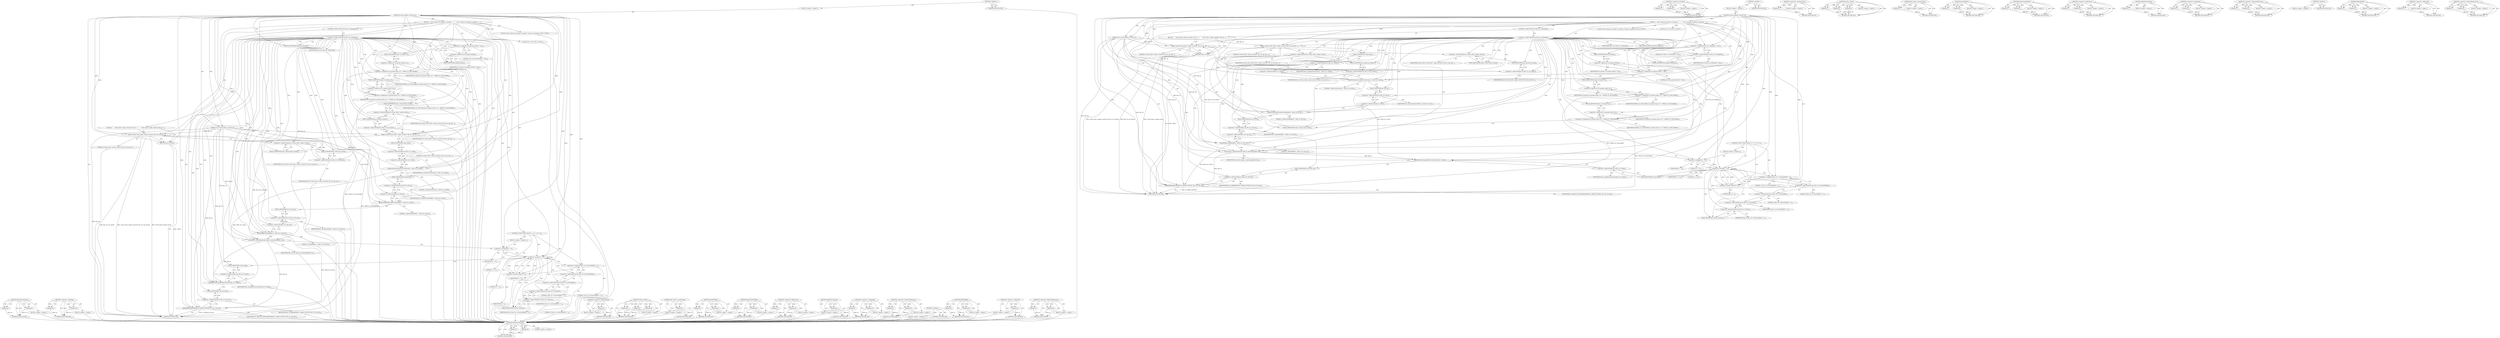 digraph "&lt;operator&gt;.indirectIndexAccess" {
vulnerable_144 [label=<(METHOD,glGenVertexArrays)>];
vulnerable_145 [label=<(PARAM,p1)>];
vulnerable_146 [label=<(PARAM,p2)>];
vulnerable_147 [label=<(BLOCK,&lt;empty&gt;,&lt;empty&gt;)>];
vulnerable_148 [label=<(METHOD_RETURN,ANY)>];
vulnerable_167 [label=<(METHOD,&lt;operator&gt;.lessThan)>];
vulnerable_168 [label=<(PARAM,p1)>];
vulnerable_169 [label=<(PARAM,p2)>];
vulnerable_170 [label=<(BLOCK,&lt;empty&gt;,&lt;empty&gt;)>];
vulnerable_171 [label=<(METHOD_RETURN,ANY)>];
vulnerable_6 [label=<(METHOD,&lt;global&gt;)<SUB>1</SUB>>];
vulnerable_7 [label=<(BLOCK,&lt;empty&gt;,&lt;empty&gt;)<SUB>1</SUB>>];
vulnerable_8 [label=<(METHOD,vrend_renderer_init_blit_ctx)<SUB>1</SUB>>];
vulnerable_9 [label=<(PARAM,struct vrend_blitter_ctx *blit_ctx)<SUB>1</SUB>>];
vulnerable_10 [label=<(BLOCK,{
   struct virgl_gl_ctx_param ctx_params;
   i...,{
   struct virgl_gl_ctx_param ctx_params;
   i...)<SUB>2</SUB>>];
vulnerable_11 [label="<(LOCAL,struct virgl_gl_ctx_param ctx_params: virgl_gl_ctx_param)<SUB>3</SUB>>"];
vulnerable_12 [label="<(LOCAL,int i: int)<SUB>4</SUB>>"];
vulnerable_13 [label=<(CONTROL_STRUCTURE,IF,if (blit_ctx-&gt;initialised))<SUB>5</SUB>>];
vulnerable_14 [label=<(&lt;operator&gt;.indirectFieldAccess,blit_ctx-&gt;initialised)<SUB>5</SUB>>];
vulnerable_15 [label=<(IDENTIFIER,blit_ctx,if (blit_ctx-&gt;initialised))<SUB>5</SUB>>];
vulnerable_16 [label=<(FIELD_IDENTIFIER,initialised,initialised)<SUB>5</SUB>>];
vulnerable_17 [label=<(BLOCK,{
      vrend_clicbs-&gt;make_current(0, blit_ctx-...,{
      vrend_clicbs-&gt;make_current(0, blit_ctx-...)<SUB>5</SUB>>];
vulnerable_18 [label=<(make_current,vrend_clicbs-&gt;make_current(0, blit_ctx-&gt;gl_cont...)<SUB>6</SUB>>];
vulnerable_19 [label=<(&lt;operator&gt;.indirectFieldAccess,vrend_clicbs-&gt;make_current)<SUB>6</SUB>>];
vulnerable_20 [label=<(IDENTIFIER,vrend_clicbs,vrend_clicbs-&gt;make_current(0, blit_ctx-&gt;gl_cont...)<SUB>6</SUB>>];
vulnerable_21 [label=<(FIELD_IDENTIFIER,make_current,make_current)<SUB>6</SUB>>];
vulnerable_22 [label=<(LITERAL,0,vrend_clicbs-&gt;make_current(0, blit_ctx-&gt;gl_cont...)<SUB>6</SUB>>];
vulnerable_23 [label=<(&lt;operator&gt;.indirectFieldAccess,blit_ctx-&gt;gl_context)<SUB>6</SUB>>];
vulnerable_24 [label=<(IDENTIFIER,blit_ctx,vrend_clicbs-&gt;make_current(0, blit_ctx-&gt;gl_cont...)<SUB>6</SUB>>];
vulnerable_25 [label=<(FIELD_IDENTIFIER,gl_context,gl_context)<SUB>6</SUB>>];
vulnerable_26 [label=<(RETURN,return;,return;)<SUB>7</SUB>>];
vulnerable_27 [label=<(&lt;operator&gt;.assignment,ctx_params.shared = true)<SUB>10</SUB>>];
vulnerable_28 [label=<(&lt;operator&gt;.fieldAccess,ctx_params.shared)<SUB>10</SUB>>];
vulnerable_29 [label=<(IDENTIFIER,ctx_params,ctx_params.shared = true)<SUB>10</SUB>>];
vulnerable_30 [label=<(FIELD_IDENTIFIER,shared,shared)<SUB>10</SUB>>];
vulnerable_31 [label=<(LITERAL,true,ctx_params.shared = true)<SUB>10</SUB>>];
vulnerable_32 [label=<(&lt;operator&gt;.assignment,ctx_params.major_ver = VREND_GL_VER_MAJOR)<SUB>11</SUB>>];
vulnerable_33 [label=<(&lt;operator&gt;.fieldAccess,ctx_params.major_ver)<SUB>11</SUB>>];
vulnerable_34 [label=<(IDENTIFIER,ctx_params,ctx_params.major_ver = VREND_GL_VER_MAJOR)<SUB>11</SUB>>];
vulnerable_35 [label=<(FIELD_IDENTIFIER,major_ver,major_ver)<SUB>11</SUB>>];
vulnerable_36 [label=<(IDENTIFIER,VREND_GL_VER_MAJOR,ctx_params.major_ver = VREND_GL_VER_MAJOR)<SUB>11</SUB>>];
vulnerable_37 [label=<(&lt;operator&gt;.assignment,ctx_params.minor_ver = VREND_GL_VER_MINOR)<SUB>12</SUB>>];
vulnerable_38 [label=<(&lt;operator&gt;.fieldAccess,ctx_params.minor_ver)<SUB>12</SUB>>];
vulnerable_39 [label=<(IDENTIFIER,ctx_params,ctx_params.minor_ver = VREND_GL_VER_MINOR)<SUB>12</SUB>>];
vulnerable_40 [label=<(FIELD_IDENTIFIER,minor_ver,minor_ver)<SUB>12</SUB>>];
vulnerable_41 [label=<(IDENTIFIER,VREND_GL_VER_MINOR,ctx_params.minor_ver = VREND_GL_VER_MINOR)<SUB>12</SUB>>];
vulnerable_42 [label=<(make_current,vrend_clicbs-&gt;make_current(0, blit_ctx-&gt;gl_cont...)<SUB>14</SUB>>];
vulnerable_43 [label=<(&lt;operator&gt;.indirectFieldAccess,vrend_clicbs-&gt;make_current)<SUB>14</SUB>>];
vulnerable_44 [label=<(IDENTIFIER,vrend_clicbs,vrend_clicbs-&gt;make_current(0, blit_ctx-&gt;gl_cont...)<SUB>14</SUB>>];
vulnerable_45 [label=<(FIELD_IDENTIFIER,make_current,make_current)<SUB>14</SUB>>];
vulnerable_46 [label=<(LITERAL,0,vrend_clicbs-&gt;make_current(0, blit_ctx-&gt;gl_cont...)<SUB>14</SUB>>];
vulnerable_47 [label=<(&lt;operator&gt;.indirectFieldAccess,blit_ctx-&gt;gl_context)<SUB>14</SUB>>];
vulnerable_48 [label=<(IDENTIFIER,blit_ctx,vrend_clicbs-&gt;make_current(0, blit_ctx-&gt;gl_cont...)<SUB>14</SUB>>];
vulnerable_49 [label=<(FIELD_IDENTIFIER,gl_context,gl_context)<SUB>14</SUB>>];
vulnerable_50 [label=<(glGenVertexArrays,glGenVertexArrays(1, &amp;blit_ctx-&gt;vaoid))<SUB>15</SUB>>];
vulnerable_51 [label=<(LITERAL,1,glGenVertexArrays(1, &amp;blit_ctx-&gt;vaoid))<SUB>15</SUB>>];
vulnerable_52 [label=<(&lt;operator&gt;.addressOf,&amp;blit_ctx-&gt;vaoid)<SUB>15</SUB>>];
vulnerable_53 [label=<(&lt;operator&gt;.indirectFieldAccess,blit_ctx-&gt;vaoid)<SUB>15</SUB>>];
vulnerable_54 [label=<(IDENTIFIER,blit_ctx,glGenVertexArrays(1, &amp;blit_ctx-&gt;vaoid))<SUB>15</SUB>>];
vulnerable_55 [label=<(FIELD_IDENTIFIER,vaoid,vaoid)<SUB>15</SUB>>];
vulnerable_56 [label=<(glGenFramebuffers,glGenFramebuffers(1, &amp;blit_ctx-&gt;fb_id))<SUB>16</SUB>>];
vulnerable_57 [label=<(LITERAL,1,glGenFramebuffers(1, &amp;blit_ctx-&gt;fb_id))<SUB>16</SUB>>];
vulnerable_58 [label=<(&lt;operator&gt;.addressOf,&amp;blit_ctx-&gt;fb_id)<SUB>16</SUB>>];
vulnerable_59 [label=<(&lt;operator&gt;.indirectFieldAccess,blit_ctx-&gt;fb_id)<SUB>16</SUB>>];
vulnerable_60 [label=<(IDENTIFIER,blit_ctx,glGenFramebuffers(1, &amp;blit_ctx-&gt;fb_id))<SUB>16</SUB>>];
vulnerable_61 [label=<(FIELD_IDENTIFIER,fb_id,fb_id)<SUB>16</SUB>>];
vulnerable_62 [label=<(glGenBuffers,glGenBuffers(1, &amp;blit_ctx-&gt;vbo_id))<SUB>18</SUB>>];
vulnerable_63 [label=<(LITERAL,1,glGenBuffers(1, &amp;blit_ctx-&gt;vbo_id))<SUB>18</SUB>>];
vulnerable_64 [label=<(&lt;operator&gt;.addressOf,&amp;blit_ctx-&gt;vbo_id)<SUB>18</SUB>>];
vulnerable_65 [label=<(&lt;operator&gt;.indirectFieldAccess,blit_ctx-&gt;vbo_id)<SUB>18</SUB>>];
vulnerable_66 [label=<(IDENTIFIER,blit_ctx,glGenBuffers(1, &amp;blit_ctx-&gt;vbo_id))<SUB>18</SUB>>];
vulnerable_67 [label=<(FIELD_IDENTIFIER,vbo_id,vbo_id)<SUB>18</SUB>>];
vulnerable_68 [label=<(blit_build_vs_passthrough,blit_build_vs_passthrough(blit_ctx))<SUB>19</SUB>>];
vulnerable_69 [label=<(IDENTIFIER,blit_ctx,blit_build_vs_passthrough(blit_ctx))<SUB>19</SUB>>];
vulnerable_70 [label=<(CONTROL_STRUCTURE,FOR,for (i = 0;i &lt; 4;i++))<SUB>21</SUB>>];
vulnerable_71 [label=<(BLOCK,&lt;empty&gt;,&lt;empty&gt;)<SUB>21</SUB>>];
vulnerable_72 [label=<(&lt;operator&gt;.assignment,i = 0)<SUB>21</SUB>>];
vulnerable_73 [label=<(IDENTIFIER,i,i = 0)<SUB>21</SUB>>];
vulnerable_74 [label=<(LITERAL,0,i = 0)<SUB>21</SUB>>];
vulnerable_75 [label=<(&lt;operator&gt;.lessThan,i &lt; 4)<SUB>21</SUB>>];
vulnerable_76 [label=<(IDENTIFIER,i,i &lt; 4)<SUB>21</SUB>>];
vulnerable_77 [label=<(LITERAL,4,i &lt; 4)<SUB>21</SUB>>];
vulnerable_78 [label=<(&lt;operator&gt;.postIncrement,i++)<SUB>21</SUB>>];
vulnerable_79 [label=<(IDENTIFIER,i,i++)<SUB>21</SUB>>];
vulnerable_80 [label=<(&lt;operator&gt;.assignment,blit_ctx-&gt;vertices[i][0][3] = 1)<SUB>22</SUB>>];
vulnerable_81 [label=<(&lt;operator&gt;.indirectIndexAccess,blit_ctx-&gt;vertices[i][0][3])<SUB>22</SUB>>];
vulnerable_82 [label=<(&lt;operator&gt;.indirectIndexAccess,blit_ctx-&gt;vertices[i][0])<SUB>22</SUB>>];
vulnerable_83 [label=<(&lt;operator&gt;.indirectIndexAccess,blit_ctx-&gt;vertices[i])<SUB>22</SUB>>];
vulnerable_84 [label=<(&lt;operator&gt;.indirectFieldAccess,blit_ctx-&gt;vertices)<SUB>22</SUB>>];
vulnerable_85 [label=<(IDENTIFIER,blit_ctx,blit_ctx-&gt;vertices[i][0][3] = 1)<SUB>22</SUB>>];
vulnerable_86 [label=<(FIELD_IDENTIFIER,vertices,vertices)<SUB>22</SUB>>];
vulnerable_87 [label=<(IDENTIFIER,i,blit_ctx-&gt;vertices[i][0][3] = 1)<SUB>22</SUB>>];
vulnerable_88 [label=<(LITERAL,0,blit_ctx-&gt;vertices[i][0][3] = 1)<SUB>22</SUB>>];
vulnerable_89 [label=<(LITERAL,3,blit_ctx-&gt;vertices[i][0][3] = 1)<SUB>22</SUB>>];
vulnerable_90 [label=<(LITERAL,1,blit_ctx-&gt;vertices[i][0][3] = 1)<SUB>22</SUB>>];
vulnerable_91 [label=<(glBindVertexArray,glBindVertexArray(blit_ctx-&gt;vaoid))<SUB>23</SUB>>];
vulnerable_92 [label=<(&lt;operator&gt;.indirectFieldAccess,blit_ctx-&gt;vaoid)<SUB>23</SUB>>];
vulnerable_93 [label=<(IDENTIFIER,blit_ctx,glBindVertexArray(blit_ctx-&gt;vaoid))<SUB>23</SUB>>];
vulnerable_94 [label=<(FIELD_IDENTIFIER,vaoid,vaoid)<SUB>23</SUB>>];
vulnerable_95 [label=<(glBindBuffer,glBindBuffer(GL_ARRAY_BUFFER, blit_ctx-&gt;vbo_id))<SUB>24</SUB>>];
vulnerable_96 [label=<(IDENTIFIER,GL_ARRAY_BUFFER,glBindBuffer(GL_ARRAY_BUFFER, blit_ctx-&gt;vbo_id))<SUB>24</SUB>>];
vulnerable_97 [label=<(&lt;operator&gt;.indirectFieldAccess,blit_ctx-&gt;vbo_id)<SUB>24</SUB>>];
vulnerable_98 [label=<(IDENTIFIER,blit_ctx,glBindBuffer(GL_ARRAY_BUFFER, blit_ctx-&gt;vbo_id))<SUB>24</SUB>>];
vulnerable_99 [label=<(FIELD_IDENTIFIER,vbo_id,vbo_id)<SUB>24</SUB>>];
vulnerable_100 [label=<(METHOD_RETURN,void)<SUB>1</SUB>>];
vulnerable_102 [label=<(METHOD_RETURN,ANY)<SUB>1</SUB>>];
vulnerable_172 [label=<(METHOD,&lt;operator&gt;.postIncrement)>];
vulnerable_173 [label=<(PARAM,p1)>];
vulnerable_174 [label=<(BLOCK,&lt;empty&gt;,&lt;empty&gt;)>];
vulnerable_175 [label=<(METHOD_RETURN,ANY)>];
vulnerable_128 [label=<(METHOD,make_current)>];
vulnerable_129 [label=<(PARAM,p1)>];
vulnerable_130 [label=<(PARAM,p2)>];
vulnerable_131 [label=<(PARAM,p3)>];
vulnerable_132 [label=<(BLOCK,&lt;empty&gt;,&lt;empty&gt;)>];
vulnerable_133 [label=<(METHOD_RETURN,ANY)>];
vulnerable_163 [label=<(METHOD,blit_build_vs_passthrough)>];
vulnerable_164 [label=<(PARAM,p1)>];
vulnerable_165 [label=<(BLOCK,&lt;empty&gt;,&lt;empty&gt;)>];
vulnerable_166 [label=<(METHOD_RETURN,ANY)>];
vulnerable_158 [label=<(METHOD,glGenBuffers)>];
vulnerable_159 [label=<(PARAM,p1)>];
vulnerable_160 [label=<(PARAM,p2)>];
vulnerable_161 [label=<(BLOCK,&lt;empty&gt;,&lt;empty&gt;)>];
vulnerable_162 [label=<(METHOD_RETURN,ANY)>];
vulnerable_153 [label=<(METHOD,glGenFramebuffers)>];
vulnerable_154 [label=<(PARAM,p1)>];
vulnerable_155 [label=<(PARAM,p2)>];
vulnerable_156 [label=<(BLOCK,&lt;empty&gt;,&lt;empty&gt;)>];
vulnerable_157 [label=<(METHOD_RETURN,ANY)>];
vulnerable_139 [label=<(METHOD,&lt;operator&gt;.fieldAccess)>];
vulnerable_140 [label=<(PARAM,p1)>];
vulnerable_141 [label=<(PARAM,p2)>];
vulnerable_142 [label=<(BLOCK,&lt;empty&gt;,&lt;empty&gt;)>];
vulnerable_143 [label=<(METHOD_RETURN,ANY)>];
vulnerable_181 [label=<(METHOD,glBindVertexArray)>];
vulnerable_182 [label=<(PARAM,p1)>];
vulnerable_183 [label=<(BLOCK,&lt;empty&gt;,&lt;empty&gt;)>];
vulnerable_184 [label=<(METHOD_RETURN,ANY)>];
vulnerable_134 [label=<(METHOD,&lt;operator&gt;.assignment)>];
vulnerable_135 [label=<(PARAM,p1)>];
vulnerable_136 [label=<(PARAM,p2)>];
vulnerable_137 [label=<(BLOCK,&lt;empty&gt;,&lt;empty&gt;)>];
vulnerable_138 [label=<(METHOD_RETURN,ANY)>];
vulnerable_123 [label=<(METHOD,&lt;operator&gt;.indirectFieldAccess)>];
vulnerable_124 [label=<(PARAM,p1)>];
vulnerable_125 [label=<(PARAM,p2)>];
vulnerable_126 [label=<(BLOCK,&lt;empty&gt;,&lt;empty&gt;)>];
vulnerable_127 [label=<(METHOD_RETURN,ANY)>];
vulnerable_117 [label=<(METHOD,&lt;global&gt;)<SUB>1</SUB>>];
vulnerable_118 [label=<(BLOCK,&lt;empty&gt;,&lt;empty&gt;)>];
vulnerable_119 [label=<(METHOD_RETURN,ANY)>];
vulnerable_185 [label=<(METHOD,glBindBuffer)>];
vulnerable_186 [label=<(PARAM,p1)>];
vulnerable_187 [label=<(PARAM,p2)>];
vulnerable_188 [label=<(BLOCK,&lt;empty&gt;,&lt;empty&gt;)>];
vulnerable_189 [label=<(METHOD_RETURN,ANY)>];
vulnerable_149 [label=<(METHOD,&lt;operator&gt;.addressOf)>];
vulnerable_150 [label=<(PARAM,p1)>];
vulnerable_151 [label=<(BLOCK,&lt;empty&gt;,&lt;empty&gt;)>];
vulnerable_152 [label=<(METHOD_RETURN,ANY)>];
vulnerable_176 [label=<(METHOD,&lt;operator&gt;.indirectIndexAccess)>];
vulnerable_177 [label=<(PARAM,p1)>];
vulnerable_178 [label=<(PARAM,p2)>];
vulnerable_179 [label=<(BLOCK,&lt;empty&gt;,&lt;empty&gt;)>];
vulnerable_180 [label=<(METHOD_RETURN,ANY)>];
fixed_149 [label=<(METHOD,glGenVertexArrays)>];
fixed_150 [label=<(PARAM,p1)>];
fixed_151 [label=<(PARAM,p2)>];
fixed_152 [label=<(BLOCK,&lt;empty&gt;,&lt;empty&gt;)>];
fixed_153 [label=<(METHOD_RETURN,ANY)>];
fixed_172 [label=<(METHOD,&lt;operator&gt;.lessThan)>];
fixed_173 [label=<(PARAM,p1)>];
fixed_174 [label=<(PARAM,p2)>];
fixed_175 [label=<(BLOCK,&lt;empty&gt;,&lt;empty&gt;)>];
fixed_176 [label=<(METHOD_RETURN,ANY)>];
fixed_6 [label=<(METHOD,&lt;global&gt;)<SUB>1</SUB>>];
fixed_7 [label=<(BLOCK,&lt;empty&gt;,&lt;empty&gt;)<SUB>1</SUB>>];
fixed_8 [label=<(METHOD,vrend_renderer_init_blit_ctx)<SUB>1</SUB>>];
fixed_9 [label=<(PARAM,struct vrend_blitter_ctx *blit_ctx)<SUB>1</SUB>>];
fixed_10 [label=<(BLOCK,{
   struct virgl_gl_ctx_param ctx_params;
   i...,{
   struct virgl_gl_ctx_param ctx_params;
   i...)<SUB>2</SUB>>];
fixed_11 [label="<(LOCAL,struct virgl_gl_ctx_param ctx_params: virgl_gl_ctx_param)<SUB>3</SUB>>"];
fixed_12 [label="<(LOCAL,int i: int)<SUB>4</SUB>>"];
fixed_13 [label=<(CONTROL_STRUCTURE,IF,if (blit_ctx-&gt;initialised))<SUB>5</SUB>>];
fixed_14 [label=<(&lt;operator&gt;.indirectFieldAccess,blit_ctx-&gt;initialised)<SUB>5</SUB>>];
fixed_15 [label=<(IDENTIFIER,blit_ctx,if (blit_ctx-&gt;initialised))<SUB>5</SUB>>];
fixed_16 [label=<(FIELD_IDENTIFIER,initialised,initialised)<SUB>5</SUB>>];
fixed_17 [label=<(BLOCK,{
      vrend_clicbs-&gt;make_current(0, blit_ctx-...,{
      vrend_clicbs-&gt;make_current(0, blit_ctx-...)<SUB>5</SUB>>];
fixed_18 [label=<(make_current,vrend_clicbs-&gt;make_current(0, blit_ctx-&gt;gl_cont...)<SUB>6</SUB>>];
fixed_19 [label=<(&lt;operator&gt;.indirectFieldAccess,vrend_clicbs-&gt;make_current)<SUB>6</SUB>>];
fixed_20 [label=<(IDENTIFIER,vrend_clicbs,vrend_clicbs-&gt;make_current(0, blit_ctx-&gt;gl_cont...)<SUB>6</SUB>>];
fixed_21 [label=<(FIELD_IDENTIFIER,make_current,make_current)<SUB>6</SUB>>];
fixed_22 [label=<(LITERAL,0,vrend_clicbs-&gt;make_current(0, blit_ctx-&gt;gl_cont...)<SUB>6</SUB>>];
fixed_23 [label=<(&lt;operator&gt;.indirectFieldAccess,blit_ctx-&gt;gl_context)<SUB>6</SUB>>];
fixed_24 [label=<(IDENTIFIER,blit_ctx,vrend_clicbs-&gt;make_current(0, blit_ctx-&gt;gl_cont...)<SUB>6</SUB>>];
fixed_25 [label=<(FIELD_IDENTIFIER,gl_context,gl_context)<SUB>6</SUB>>];
fixed_26 [label=<(RETURN,return;,return;)<SUB>7</SUB>>];
fixed_27 [label=<(&lt;operator&gt;.assignment,blit_ctx-&gt;initialised = true)<SUB>10</SUB>>];
fixed_28 [label=<(&lt;operator&gt;.indirectFieldAccess,blit_ctx-&gt;initialised)<SUB>10</SUB>>];
fixed_29 [label=<(IDENTIFIER,blit_ctx,blit_ctx-&gt;initialised = true)<SUB>10</SUB>>];
fixed_30 [label=<(FIELD_IDENTIFIER,initialised,initialised)<SUB>10</SUB>>];
fixed_31 [label=<(LITERAL,true,blit_ctx-&gt;initialised = true)<SUB>10</SUB>>];
fixed_32 [label=<(&lt;operator&gt;.assignment,ctx_params.shared = true)<SUB>11</SUB>>];
fixed_33 [label=<(&lt;operator&gt;.fieldAccess,ctx_params.shared)<SUB>11</SUB>>];
fixed_34 [label=<(IDENTIFIER,ctx_params,ctx_params.shared = true)<SUB>11</SUB>>];
fixed_35 [label=<(FIELD_IDENTIFIER,shared,shared)<SUB>11</SUB>>];
fixed_36 [label=<(LITERAL,true,ctx_params.shared = true)<SUB>11</SUB>>];
fixed_37 [label=<(&lt;operator&gt;.assignment,ctx_params.major_ver = VREND_GL_VER_MAJOR)<SUB>12</SUB>>];
fixed_38 [label=<(&lt;operator&gt;.fieldAccess,ctx_params.major_ver)<SUB>12</SUB>>];
fixed_39 [label=<(IDENTIFIER,ctx_params,ctx_params.major_ver = VREND_GL_VER_MAJOR)<SUB>12</SUB>>];
fixed_40 [label=<(FIELD_IDENTIFIER,major_ver,major_ver)<SUB>12</SUB>>];
fixed_41 [label=<(IDENTIFIER,VREND_GL_VER_MAJOR,ctx_params.major_ver = VREND_GL_VER_MAJOR)<SUB>12</SUB>>];
fixed_42 [label=<(&lt;operator&gt;.assignment,ctx_params.minor_ver = VREND_GL_VER_MINOR)<SUB>13</SUB>>];
fixed_43 [label=<(&lt;operator&gt;.fieldAccess,ctx_params.minor_ver)<SUB>13</SUB>>];
fixed_44 [label=<(IDENTIFIER,ctx_params,ctx_params.minor_ver = VREND_GL_VER_MINOR)<SUB>13</SUB>>];
fixed_45 [label=<(FIELD_IDENTIFIER,minor_ver,minor_ver)<SUB>13</SUB>>];
fixed_46 [label=<(IDENTIFIER,VREND_GL_VER_MINOR,ctx_params.minor_ver = VREND_GL_VER_MINOR)<SUB>13</SUB>>];
fixed_47 [label=<(make_current,vrend_clicbs-&gt;make_current(0, blit_ctx-&gt;gl_cont...)<SUB>15</SUB>>];
fixed_48 [label=<(&lt;operator&gt;.indirectFieldAccess,vrend_clicbs-&gt;make_current)<SUB>15</SUB>>];
fixed_49 [label=<(IDENTIFIER,vrend_clicbs,vrend_clicbs-&gt;make_current(0, blit_ctx-&gt;gl_cont...)<SUB>15</SUB>>];
fixed_50 [label=<(FIELD_IDENTIFIER,make_current,make_current)<SUB>15</SUB>>];
fixed_51 [label=<(LITERAL,0,vrend_clicbs-&gt;make_current(0, blit_ctx-&gt;gl_cont...)<SUB>15</SUB>>];
fixed_52 [label=<(&lt;operator&gt;.indirectFieldAccess,blit_ctx-&gt;gl_context)<SUB>15</SUB>>];
fixed_53 [label=<(IDENTIFIER,blit_ctx,vrend_clicbs-&gt;make_current(0, blit_ctx-&gt;gl_cont...)<SUB>15</SUB>>];
fixed_54 [label=<(FIELD_IDENTIFIER,gl_context,gl_context)<SUB>15</SUB>>];
fixed_55 [label=<(glGenVertexArrays,glGenVertexArrays(1, &amp;blit_ctx-&gt;vaoid))<SUB>16</SUB>>];
fixed_56 [label=<(LITERAL,1,glGenVertexArrays(1, &amp;blit_ctx-&gt;vaoid))<SUB>16</SUB>>];
fixed_57 [label=<(&lt;operator&gt;.addressOf,&amp;blit_ctx-&gt;vaoid)<SUB>16</SUB>>];
fixed_58 [label=<(&lt;operator&gt;.indirectFieldAccess,blit_ctx-&gt;vaoid)<SUB>16</SUB>>];
fixed_59 [label=<(IDENTIFIER,blit_ctx,glGenVertexArrays(1, &amp;blit_ctx-&gt;vaoid))<SUB>16</SUB>>];
fixed_60 [label=<(FIELD_IDENTIFIER,vaoid,vaoid)<SUB>16</SUB>>];
fixed_61 [label=<(glGenFramebuffers,glGenFramebuffers(1, &amp;blit_ctx-&gt;fb_id))<SUB>17</SUB>>];
fixed_62 [label=<(LITERAL,1,glGenFramebuffers(1, &amp;blit_ctx-&gt;fb_id))<SUB>17</SUB>>];
fixed_63 [label=<(&lt;operator&gt;.addressOf,&amp;blit_ctx-&gt;fb_id)<SUB>17</SUB>>];
fixed_64 [label=<(&lt;operator&gt;.indirectFieldAccess,blit_ctx-&gt;fb_id)<SUB>17</SUB>>];
fixed_65 [label=<(IDENTIFIER,blit_ctx,glGenFramebuffers(1, &amp;blit_ctx-&gt;fb_id))<SUB>17</SUB>>];
fixed_66 [label=<(FIELD_IDENTIFIER,fb_id,fb_id)<SUB>17</SUB>>];
fixed_67 [label=<(glGenBuffers,glGenBuffers(1, &amp;blit_ctx-&gt;vbo_id))<SUB>19</SUB>>];
fixed_68 [label=<(LITERAL,1,glGenBuffers(1, &amp;blit_ctx-&gt;vbo_id))<SUB>19</SUB>>];
fixed_69 [label=<(&lt;operator&gt;.addressOf,&amp;blit_ctx-&gt;vbo_id)<SUB>19</SUB>>];
fixed_70 [label=<(&lt;operator&gt;.indirectFieldAccess,blit_ctx-&gt;vbo_id)<SUB>19</SUB>>];
fixed_71 [label=<(IDENTIFIER,blit_ctx,glGenBuffers(1, &amp;blit_ctx-&gt;vbo_id))<SUB>19</SUB>>];
fixed_72 [label=<(FIELD_IDENTIFIER,vbo_id,vbo_id)<SUB>19</SUB>>];
fixed_73 [label=<(blit_build_vs_passthrough,blit_build_vs_passthrough(blit_ctx))<SUB>20</SUB>>];
fixed_74 [label=<(IDENTIFIER,blit_ctx,blit_build_vs_passthrough(blit_ctx))<SUB>20</SUB>>];
fixed_75 [label=<(CONTROL_STRUCTURE,FOR,for (i = 0;i &lt; 4;i++))<SUB>22</SUB>>];
fixed_76 [label=<(BLOCK,&lt;empty&gt;,&lt;empty&gt;)<SUB>22</SUB>>];
fixed_77 [label=<(&lt;operator&gt;.assignment,i = 0)<SUB>22</SUB>>];
fixed_78 [label=<(IDENTIFIER,i,i = 0)<SUB>22</SUB>>];
fixed_79 [label=<(LITERAL,0,i = 0)<SUB>22</SUB>>];
fixed_80 [label=<(&lt;operator&gt;.lessThan,i &lt; 4)<SUB>22</SUB>>];
fixed_81 [label=<(IDENTIFIER,i,i &lt; 4)<SUB>22</SUB>>];
fixed_82 [label=<(LITERAL,4,i &lt; 4)<SUB>22</SUB>>];
fixed_83 [label=<(&lt;operator&gt;.postIncrement,i++)<SUB>22</SUB>>];
fixed_84 [label=<(IDENTIFIER,i,i++)<SUB>22</SUB>>];
fixed_85 [label=<(&lt;operator&gt;.assignment,blit_ctx-&gt;vertices[i][0][3] = 1)<SUB>23</SUB>>];
fixed_86 [label=<(&lt;operator&gt;.indirectIndexAccess,blit_ctx-&gt;vertices[i][0][3])<SUB>23</SUB>>];
fixed_87 [label=<(&lt;operator&gt;.indirectIndexAccess,blit_ctx-&gt;vertices[i][0])<SUB>23</SUB>>];
fixed_88 [label=<(&lt;operator&gt;.indirectIndexAccess,blit_ctx-&gt;vertices[i])<SUB>23</SUB>>];
fixed_89 [label=<(&lt;operator&gt;.indirectFieldAccess,blit_ctx-&gt;vertices)<SUB>23</SUB>>];
fixed_90 [label=<(IDENTIFIER,blit_ctx,blit_ctx-&gt;vertices[i][0][3] = 1)<SUB>23</SUB>>];
fixed_91 [label=<(FIELD_IDENTIFIER,vertices,vertices)<SUB>23</SUB>>];
fixed_92 [label=<(IDENTIFIER,i,blit_ctx-&gt;vertices[i][0][3] = 1)<SUB>23</SUB>>];
fixed_93 [label=<(LITERAL,0,blit_ctx-&gt;vertices[i][0][3] = 1)<SUB>23</SUB>>];
fixed_94 [label=<(LITERAL,3,blit_ctx-&gt;vertices[i][0][3] = 1)<SUB>23</SUB>>];
fixed_95 [label=<(LITERAL,1,blit_ctx-&gt;vertices[i][0][3] = 1)<SUB>23</SUB>>];
fixed_96 [label=<(glBindVertexArray,glBindVertexArray(blit_ctx-&gt;vaoid))<SUB>24</SUB>>];
fixed_97 [label=<(&lt;operator&gt;.indirectFieldAccess,blit_ctx-&gt;vaoid)<SUB>24</SUB>>];
fixed_98 [label=<(IDENTIFIER,blit_ctx,glBindVertexArray(blit_ctx-&gt;vaoid))<SUB>24</SUB>>];
fixed_99 [label=<(FIELD_IDENTIFIER,vaoid,vaoid)<SUB>24</SUB>>];
fixed_100 [label=<(glBindBuffer,glBindBuffer(GL_ARRAY_BUFFER, blit_ctx-&gt;vbo_id))<SUB>25</SUB>>];
fixed_101 [label=<(IDENTIFIER,GL_ARRAY_BUFFER,glBindBuffer(GL_ARRAY_BUFFER, blit_ctx-&gt;vbo_id))<SUB>25</SUB>>];
fixed_102 [label=<(&lt;operator&gt;.indirectFieldAccess,blit_ctx-&gt;vbo_id)<SUB>25</SUB>>];
fixed_103 [label=<(IDENTIFIER,blit_ctx,glBindBuffer(GL_ARRAY_BUFFER, blit_ctx-&gt;vbo_id))<SUB>25</SUB>>];
fixed_104 [label=<(FIELD_IDENTIFIER,vbo_id,vbo_id)<SUB>25</SUB>>];
fixed_105 [label=<(METHOD_RETURN,void)<SUB>1</SUB>>];
fixed_107 [label=<(METHOD_RETURN,ANY)<SUB>1</SUB>>];
fixed_177 [label=<(METHOD,&lt;operator&gt;.postIncrement)>];
fixed_178 [label=<(PARAM,p1)>];
fixed_179 [label=<(BLOCK,&lt;empty&gt;,&lt;empty&gt;)>];
fixed_180 [label=<(METHOD_RETURN,ANY)>];
fixed_133 [label=<(METHOD,make_current)>];
fixed_134 [label=<(PARAM,p1)>];
fixed_135 [label=<(PARAM,p2)>];
fixed_136 [label=<(PARAM,p3)>];
fixed_137 [label=<(BLOCK,&lt;empty&gt;,&lt;empty&gt;)>];
fixed_138 [label=<(METHOD_RETURN,ANY)>];
fixed_168 [label=<(METHOD,blit_build_vs_passthrough)>];
fixed_169 [label=<(PARAM,p1)>];
fixed_170 [label=<(BLOCK,&lt;empty&gt;,&lt;empty&gt;)>];
fixed_171 [label=<(METHOD_RETURN,ANY)>];
fixed_163 [label=<(METHOD,glGenBuffers)>];
fixed_164 [label=<(PARAM,p1)>];
fixed_165 [label=<(PARAM,p2)>];
fixed_166 [label=<(BLOCK,&lt;empty&gt;,&lt;empty&gt;)>];
fixed_167 [label=<(METHOD_RETURN,ANY)>];
fixed_158 [label=<(METHOD,glGenFramebuffers)>];
fixed_159 [label=<(PARAM,p1)>];
fixed_160 [label=<(PARAM,p2)>];
fixed_161 [label=<(BLOCK,&lt;empty&gt;,&lt;empty&gt;)>];
fixed_162 [label=<(METHOD_RETURN,ANY)>];
fixed_144 [label=<(METHOD,&lt;operator&gt;.fieldAccess)>];
fixed_145 [label=<(PARAM,p1)>];
fixed_146 [label=<(PARAM,p2)>];
fixed_147 [label=<(BLOCK,&lt;empty&gt;,&lt;empty&gt;)>];
fixed_148 [label=<(METHOD_RETURN,ANY)>];
fixed_186 [label=<(METHOD,glBindVertexArray)>];
fixed_187 [label=<(PARAM,p1)>];
fixed_188 [label=<(BLOCK,&lt;empty&gt;,&lt;empty&gt;)>];
fixed_189 [label=<(METHOD_RETURN,ANY)>];
fixed_139 [label=<(METHOD,&lt;operator&gt;.assignment)>];
fixed_140 [label=<(PARAM,p1)>];
fixed_141 [label=<(PARAM,p2)>];
fixed_142 [label=<(BLOCK,&lt;empty&gt;,&lt;empty&gt;)>];
fixed_143 [label=<(METHOD_RETURN,ANY)>];
fixed_128 [label=<(METHOD,&lt;operator&gt;.indirectFieldAccess)>];
fixed_129 [label=<(PARAM,p1)>];
fixed_130 [label=<(PARAM,p2)>];
fixed_131 [label=<(BLOCK,&lt;empty&gt;,&lt;empty&gt;)>];
fixed_132 [label=<(METHOD_RETURN,ANY)>];
fixed_122 [label=<(METHOD,&lt;global&gt;)<SUB>1</SUB>>];
fixed_123 [label=<(BLOCK,&lt;empty&gt;,&lt;empty&gt;)>];
fixed_124 [label=<(METHOD_RETURN,ANY)>];
fixed_190 [label=<(METHOD,glBindBuffer)>];
fixed_191 [label=<(PARAM,p1)>];
fixed_192 [label=<(PARAM,p2)>];
fixed_193 [label=<(BLOCK,&lt;empty&gt;,&lt;empty&gt;)>];
fixed_194 [label=<(METHOD_RETURN,ANY)>];
fixed_154 [label=<(METHOD,&lt;operator&gt;.addressOf)>];
fixed_155 [label=<(PARAM,p1)>];
fixed_156 [label=<(BLOCK,&lt;empty&gt;,&lt;empty&gt;)>];
fixed_157 [label=<(METHOD_RETURN,ANY)>];
fixed_181 [label=<(METHOD,&lt;operator&gt;.indirectIndexAccess)>];
fixed_182 [label=<(PARAM,p1)>];
fixed_183 [label=<(PARAM,p2)>];
fixed_184 [label=<(BLOCK,&lt;empty&gt;,&lt;empty&gt;)>];
fixed_185 [label=<(METHOD_RETURN,ANY)>];
vulnerable_144 -> vulnerable_145  [key=0, label="AST: "];
vulnerable_144 -> vulnerable_145  [key=1, label="DDG: "];
vulnerable_144 -> vulnerable_147  [key=0, label="AST: "];
vulnerable_144 -> vulnerable_146  [key=0, label="AST: "];
vulnerable_144 -> vulnerable_146  [key=1, label="DDG: "];
vulnerable_144 -> vulnerable_148  [key=0, label="AST: "];
vulnerable_144 -> vulnerable_148  [key=1, label="CFG: "];
vulnerable_145 -> vulnerable_148  [key=0, label="DDG: p1"];
vulnerable_146 -> vulnerable_148  [key=0, label="DDG: p2"];
vulnerable_147 -> fixed_149  [key=0];
vulnerable_148 -> fixed_149  [key=0];
vulnerable_167 -> vulnerable_168  [key=0, label="AST: "];
vulnerable_167 -> vulnerable_168  [key=1, label="DDG: "];
vulnerable_167 -> vulnerable_170  [key=0, label="AST: "];
vulnerable_167 -> vulnerable_169  [key=0, label="AST: "];
vulnerable_167 -> vulnerable_169  [key=1, label="DDG: "];
vulnerable_167 -> vulnerable_171  [key=0, label="AST: "];
vulnerable_167 -> vulnerable_171  [key=1, label="CFG: "];
vulnerable_168 -> vulnerable_171  [key=0, label="DDG: p1"];
vulnerable_169 -> vulnerable_171  [key=0, label="DDG: p2"];
vulnerable_170 -> fixed_149  [key=0];
vulnerable_171 -> fixed_149  [key=0];
vulnerable_6 -> vulnerable_7  [key=0, label="AST: "];
vulnerable_6 -> vulnerable_102  [key=0, label="AST: "];
vulnerable_6 -> vulnerable_102  [key=1, label="CFG: "];
vulnerable_7 -> vulnerable_8  [key=0, label="AST: "];
vulnerable_8 -> vulnerable_9  [key=0, label="AST: "];
vulnerable_8 -> vulnerable_9  [key=1, label="DDG: "];
vulnerable_8 -> vulnerable_10  [key=0, label="AST: "];
vulnerable_8 -> vulnerable_100  [key=0, label="AST: "];
vulnerable_8 -> vulnerable_16  [key=0, label="CFG: "];
vulnerable_8 -> vulnerable_27  [key=0, label="DDG: "];
vulnerable_8 -> vulnerable_32  [key=0, label="DDG: "];
vulnerable_8 -> vulnerable_37  [key=0, label="DDG: "];
vulnerable_8 -> vulnerable_42  [key=0, label="DDG: "];
vulnerable_8 -> vulnerable_50  [key=0, label="DDG: "];
vulnerable_8 -> vulnerable_56  [key=0, label="DDG: "];
vulnerable_8 -> vulnerable_62  [key=0, label="DDG: "];
vulnerable_8 -> vulnerable_68  [key=0, label="DDG: "];
vulnerable_8 -> vulnerable_80  [key=0, label="DDG: "];
vulnerable_8 -> vulnerable_95  [key=0, label="DDG: "];
vulnerable_8 -> vulnerable_26  [key=0, label="DDG: "];
vulnerable_8 -> vulnerable_72  [key=0, label="DDG: "];
vulnerable_8 -> vulnerable_75  [key=0, label="DDG: "];
vulnerable_8 -> vulnerable_78  [key=0, label="DDG: "];
vulnerable_8 -> vulnerable_18  [key=0, label="DDG: "];
vulnerable_9 -> vulnerable_100  [key=0, label="DDG: blit_ctx"];
vulnerable_9 -> vulnerable_42  [key=0, label="DDG: blit_ctx"];
vulnerable_9 -> vulnerable_50  [key=0, label="DDG: blit_ctx"];
vulnerable_9 -> vulnerable_56  [key=0, label="DDG: blit_ctx"];
vulnerable_9 -> vulnerable_62  [key=0, label="DDG: blit_ctx"];
vulnerable_9 -> vulnerable_68  [key=0, label="DDG: blit_ctx"];
vulnerable_9 -> vulnerable_91  [key=0, label="DDG: blit_ctx"];
vulnerable_9 -> vulnerable_95  [key=0, label="DDG: blit_ctx"];
vulnerable_9 -> vulnerable_18  [key=0, label="DDG: blit_ctx"];
vulnerable_10 -> vulnerable_11  [key=0, label="AST: "];
vulnerable_10 -> vulnerable_12  [key=0, label="AST: "];
vulnerable_10 -> vulnerable_13  [key=0, label="AST: "];
vulnerable_10 -> vulnerable_27  [key=0, label="AST: "];
vulnerable_10 -> vulnerable_32  [key=0, label="AST: "];
vulnerable_10 -> vulnerable_37  [key=0, label="AST: "];
vulnerable_10 -> vulnerable_42  [key=0, label="AST: "];
vulnerable_10 -> vulnerable_50  [key=0, label="AST: "];
vulnerable_10 -> vulnerable_56  [key=0, label="AST: "];
vulnerable_10 -> vulnerable_62  [key=0, label="AST: "];
vulnerable_10 -> vulnerable_68  [key=0, label="AST: "];
vulnerable_10 -> vulnerable_70  [key=0, label="AST: "];
vulnerable_10 -> vulnerable_91  [key=0, label="AST: "];
vulnerable_10 -> vulnerable_95  [key=0, label="AST: "];
vulnerable_11 -> fixed_149  [key=0];
vulnerable_12 -> fixed_149  [key=0];
vulnerable_13 -> vulnerable_14  [key=0, label="AST: "];
vulnerable_13 -> vulnerable_17  [key=0, label="AST: "];
vulnerable_14 -> vulnerable_15  [key=0, label="AST: "];
vulnerable_14 -> vulnerable_16  [key=0, label="AST: "];
vulnerable_14 -> vulnerable_21  [key=0, label="CFG: "];
vulnerable_14 -> vulnerable_21  [key=1, label="CDG: "];
vulnerable_14 -> vulnerable_30  [key=0, label="CFG: "];
vulnerable_14 -> vulnerable_30  [key=1, label="CDG: "];
vulnerable_14 -> vulnerable_47  [key=0, label="CDG: "];
vulnerable_14 -> vulnerable_94  [key=0, label="CDG: "];
vulnerable_14 -> vulnerable_32  [key=0, label="CDG: "];
vulnerable_14 -> vulnerable_68  [key=0, label="CDG: "];
vulnerable_14 -> vulnerable_49  [key=0, label="CDG: "];
vulnerable_14 -> vulnerable_26  [key=0, label="CDG: "];
vulnerable_14 -> vulnerable_64  [key=0, label="CDG: "];
vulnerable_14 -> vulnerable_42  [key=0, label="CDG: "];
vulnerable_14 -> vulnerable_19  [key=0, label="CDG: "];
vulnerable_14 -> vulnerable_28  [key=0, label="CDG: "];
vulnerable_14 -> vulnerable_75  [key=0, label="CDG: "];
vulnerable_14 -> vulnerable_52  [key=0, label="CDG: "];
vulnerable_14 -> vulnerable_37  [key=0, label="CDG: "];
vulnerable_14 -> vulnerable_99  [key=0, label="CDG: "];
vulnerable_14 -> vulnerable_38  [key=0, label="CDG: "];
vulnerable_14 -> vulnerable_25  [key=0, label="CDG: "];
vulnerable_14 -> vulnerable_72  [key=0, label="CDG: "];
vulnerable_14 -> vulnerable_56  [key=0, label="CDG: "];
vulnerable_14 -> vulnerable_67  [key=0, label="CDG: "];
vulnerable_14 -> vulnerable_95  [key=0, label="CDG: "];
vulnerable_14 -> vulnerable_92  [key=0, label="CDG: "];
vulnerable_14 -> vulnerable_45  [key=0, label="CDG: "];
vulnerable_14 -> vulnerable_27  [key=0, label="CDG: "];
vulnerable_14 -> vulnerable_40  [key=0, label="CDG: "];
vulnerable_14 -> vulnerable_18  [key=0, label="CDG: "];
vulnerable_14 -> vulnerable_65  [key=0, label="CDG: "];
vulnerable_14 -> vulnerable_50  [key=0, label="CDG: "];
vulnerable_14 -> vulnerable_59  [key=0, label="CDG: "];
vulnerable_14 -> vulnerable_97  [key=0, label="CDG: "];
vulnerable_14 -> vulnerable_91  [key=0, label="CDG: "];
vulnerable_14 -> vulnerable_35  [key=0, label="CDG: "];
vulnerable_14 -> vulnerable_43  [key=0, label="CDG: "];
vulnerable_14 -> vulnerable_58  [key=0, label="CDG: "];
vulnerable_14 -> vulnerable_33  [key=0, label="CDG: "];
vulnerable_14 -> vulnerable_61  [key=0, label="CDG: "];
vulnerable_14 -> vulnerable_23  [key=0, label="CDG: "];
vulnerable_14 -> vulnerable_53  [key=0, label="CDG: "];
vulnerable_14 -> vulnerable_55  [key=0, label="CDG: "];
vulnerable_14 -> vulnerable_62  [key=0, label="CDG: "];
vulnerable_15 -> fixed_149  [key=0];
vulnerable_16 -> vulnerable_14  [key=0, label="CFG: "];
vulnerable_17 -> vulnerable_18  [key=0, label="AST: "];
vulnerable_17 -> vulnerable_26  [key=0, label="AST: "];
vulnerable_18 -> vulnerable_19  [key=0, label="AST: "];
vulnerable_18 -> vulnerable_22  [key=0, label="AST: "];
vulnerable_18 -> vulnerable_23  [key=0, label="AST: "];
vulnerable_18 -> vulnerable_26  [key=0, label="CFG: "];
vulnerable_18 -> vulnerable_100  [key=0, label="DDG: vrend_clicbs-&gt;make_current"];
vulnerable_18 -> vulnerable_100  [key=1, label="DDG: blit_ctx-&gt;gl_context"];
vulnerable_18 -> vulnerable_100  [key=2, label="DDG: vrend_clicbs-&gt;make_current(0, blit_ctx-&gt;gl_context)"];
vulnerable_19 -> vulnerable_20  [key=0, label="AST: "];
vulnerable_19 -> vulnerable_21  [key=0, label="AST: "];
vulnerable_19 -> vulnerable_25  [key=0, label="CFG: "];
vulnerable_20 -> fixed_149  [key=0];
vulnerable_21 -> vulnerable_19  [key=0, label="CFG: "];
vulnerable_22 -> fixed_149  [key=0];
vulnerable_23 -> vulnerable_24  [key=0, label="AST: "];
vulnerable_23 -> vulnerable_25  [key=0, label="AST: "];
vulnerable_23 -> vulnerable_18  [key=0, label="CFG: "];
vulnerable_24 -> fixed_149  [key=0];
vulnerable_25 -> vulnerable_23  [key=0, label="CFG: "];
vulnerable_26 -> vulnerable_100  [key=0, label="CFG: "];
vulnerable_26 -> vulnerable_100  [key=1, label="DDG: &lt;RET&gt;"];
vulnerable_27 -> vulnerable_28  [key=0, label="AST: "];
vulnerable_27 -> vulnerable_31  [key=0, label="AST: "];
vulnerable_27 -> vulnerable_35  [key=0, label="CFG: "];
vulnerable_28 -> vulnerable_29  [key=0, label="AST: "];
vulnerable_28 -> vulnerable_30  [key=0, label="AST: "];
vulnerable_28 -> vulnerable_27  [key=0, label="CFG: "];
vulnerable_29 -> fixed_149  [key=0];
vulnerable_30 -> vulnerable_28  [key=0, label="CFG: "];
vulnerable_31 -> fixed_149  [key=0];
vulnerable_32 -> vulnerable_33  [key=0, label="AST: "];
vulnerable_32 -> vulnerable_36  [key=0, label="AST: "];
vulnerable_32 -> vulnerable_40  [key=0, label="CFG: "];
vulnerable_32 -> vulnerable_100  [key=0, label="DDG: VREND_GL_VER_MAJOR"];
vulnerable_33 -> vulnerable_34  [key=0, label="AST: "];
vulnerable_33 -> vulnerable_35  [key=0, label="AST: "];
vulnerable_33 -> vulnerable_32  [key=0, label="CFG: "];
vulnerable_34 -> fixed_149  [key=0];
vulnerable_35 -> vulnerable_33  [key=0, label="CFG: "];
vulnerable_36 -> fixed_149  [key=0];
vulnerable_37 -> vulnerable_38  [key=0, label="AST: "];
vulnerable_37 -> vulnerable_41  [key=0, label="AST: "];
vulnerable_37 -> vulnerable_45  [key=0, label="CFG: "];
vulnerable_37 -> vulnerable_100  [key=0, label="DDG: VREND_GL_VER_MINOR"];
vulnerable_38 -> vulnerable_39  [key=0, label="AST: "];
vulnerable_38 -> vulnerable_40  [key=0, label="AST: "];
vulnerable_38 -> vulnerable_37  [key=0, label="CFG: "];
vulnerable_39 -> fixed_149  [key=0];
vulnerable_40 -> vulnerable_38  [key=0, label="CFG: "];
vulnerable_41 -> fixed_149  [key=0];
vulnerable_42 -> vulnerable_43  [key=0, label="AST: "];
vulnerable_42 -> vulnerable_46  [key=0, label="AST: "];
vulnerable_42 -> vulnerable_47  [key=0, label="AST: "];
vulnerable_42 -> vulnerable_55  [key=0, label="CFG: "];
vulnerable_42 -> vulnerable_68  [key=0, label="DDG: blit_ctx-&gt;gl_context"];
vulnerable_43 -> vulnerable_44  [key=0, label="AST: "];
vulnerable_43 -> vulnerable_45  [key=0, label="AST: "];
vulnerable_43 -> vulnerable_49  [key=0, label="CFG: "];
vulnerable_44 -> fixed_149  [key=0];
vulnerable_45 -> vulnerable_43  [key=0, label="CFG: "];
vulnerable_46 -> fixed_149  [key=0];
vulnerable_47 -> vulnerable_48  [key=0, label="AST: "];
vulnerable_47 -> vulnerable_49  [key=0, label="AST: "];
vulnerable_47 -> vulnerable_42  [key=0, label="CFG: "];
vulnerable_48 -> fixed_149  [key=0];
vulnerable_49 -> vulnerable_47  [key=0, label="CFG: "];
vulnerable_50 -> vulnerable_51  [key=0, label="AST: "];
vulnerable_50 -> vulnerable_52  [key=0, label="AST: "];
vulnerable_50 -> vulnerable_61  [key=0, label="CFG: "];
vulnerable_50 -> vulnerable_91  [key=0, label="DDG: &amp;blit_ctx-&gt;vaoid"];
vulnerable_51 -> fixed_149  [key=0];
vulnerable_52 -> vulnerable_53  [key=0, label="AST: "];
vulnerable_52 -> vulnerable_50  [key=0, label="CFG: "];
vulnerable_53 -> vulnerable_54  [key=0, label="AST: "];
vulnerable_53 -> vulnerable_55  [key=0, label="AST: "];
vulnerable_53 -> vulnerable_52  [key=0, label="CFG: "];
vulnerable_54 -> fixed_149  [key=0];
vulnerable_55 -> vulnerable_53  [key=0, label="CFG: "];
vulnerable_56 -> vulnerable_57  [key=0, label="AST: "];
vulnerable_56 -> vulnerable_58  [key=0, label="AST: "];
vulnerable_56 -> vulnerable_67  [key=0, label="CFG: "];
vulnerable_57 -> fixed_149  [key=0];
vulnerable_58 -> vulnerable_59  [key=0, label="AST: "];
vulnerable_58 -> vulnerable_56  [key=0, label="CFG: "];
vulnerable_59 -> vulnerable_60  [key=0, label="AST: "];
vulnerable_59 -> vulnerable_61  [key=0, label="AST: "];
vulnerable_59 -> vulnerable_58  [key=0, label="CFG: "];
vulnerable_60 -> fixed_149  [key=0];
vulnerable_61 -> vulnerable_59  [key=0, label="CFG: "];
vulnerable_62 -> vulnerable_63  [key=0, label="AST: "];
vulnerable_62 -> vulnerable_64  [key=0, label="AST: "];
vulnerable_62 -> vulnerable_68  [key=0, label="CFG: "];
vulnerable_62 -> vulnerable_95  [key=0, label="DDG: &amp;blit_ctx-&gt;vbo_id"];
vulnerable_63 -> fixed_149  [key=0];
vulnerable_64 -> vulnerable_65  [key=0, label="AST: "];
vulnerable_64 -> vulnerable_62  [key=0, label="CFG: "];
vulnerable_65 -> vulnerable_66  [key=0, label="AST: "];
vulnerable_65 -> vulnerable_67  [key=0, label="AST: "];
vulnerable_65 -> vulnerable_64  [key=0, label="CFG: "];
vulnerable_66 -> fixed_149  [key=0];
vulnerable_67 -> vulnerable_65  [key=0, label="CFG: "];
vulnerable_68 -> vulnerable_69  [key=0, label="AST: "];
vulnerable_68 -> vulnerable_72  [key=0, label="CFG: "];
vulnerable_68 -> vulnerable_91  [key=0, label="DDG: blit_ctx"];
vulnerable_68 -> vulnerable_95  [key=0, label="DDG: blit_ctx"];
vulnerable_69 -> fixed_149  [key=0];
vulnerable_70 -> vulnerable_71  [key=0, label="AST: "];
vulnerable_70 -> vulnerable_75  [key=0, label="AST: "];
vulnerable_70 -> vulnerable_78  [key=0, label="AST: "];
vulnerable_70 -> vulnerable_80  [key=0, label="AST: "];
vulnerable_71 -> vulnerable_72  [key=0, label="AST: "];
vulnerable_72 -> vulnerable_73  [key=0, label="AST: "];
vulnerable_72 -> vulnerable_74  [key=0, label="AST: "];
vulnerable_72 -> vulnerable_75  [key=0, label="CFG: "];
vulnerable_72 -> vulnerable_75  [key=1, label="DDG: i"];
vulnerable_73 -> fixed_149  [key=0];
vulnerable_74 -> fixed_149  [key=0];
vulnerable_75 -> vulnerable_76  [key=0, label="AST: "];
vulnerable_75 -> vulnerable_77  [key=0, label="AST: "];
vulnerable_75 -> vulnerable_86  [key=0, label="CFG: "];
vulnerable_75 -> vulnerable_86  [key=1, label="CDG: "];
vulnerable_75 -> vulnerable_94  [key=0, label="CFG: "];
vulnerable_75 -> vulnerable_78  [key=0, label="DDG: i"];
vulnerable_75 -> vulnerable_78  [key=1, label="CDG: "];
vulnerable_75 -> vulnerable_75  [key=0, label="CDG: "];
vulnerable_75 -> vulnerable_81  [key=0, label="CDG: "];
vulnerable_75 -> vulnerable_84  [key=0, label="CDG: "];
vulnerable_75 -> vulnerable_82  [key=0, label="CDG: "];
vulnerable_75 -> vulnerable_80  [key=0, label="CDG: "];
vulnerable_75 -> vulnerable_83  [key=0, label="CDG: "];
vulnerable_76 -> fixed_149  [key=0];
vulnerable_77 -> fixed_149  [key=0];
vulnerable_78 -> vulnerable_79  [key=0, label="AST: "];
vulnerable_78 -> vulnerable_75  [key=0, label="CFG: "];
vulnerable_78 -> vulnerable_75  [key=1, label="DDG: i"];
vulnerable_79 -> fixed_149  [key=0];
vulnerable_80 -> vulnerable_81  [key=0, label="AST: "];
vulnerable_80 -> vulnerable_90  [key=0, label="AST: "];
vulnerable_80 -> vulnerable_78  [key=0, label="CFG: "];
vulnerable_81 -> vulnerable_82  [key=0, label="AST: "];
vulnerable_81 -> vulnerable_89  [key=0, label="AST: "];
vulnerable_81 -> vulnerable_80  [key=0, label="CFG: "];
vulnerable_82 -> vulnerable_83  [key=0, label="AST: "];
vulnerable_82 -> vulnerable_88  [key=0, label="AST: "];
vulnerable_82 -> vulnerable_81  [key=0, label="CFG: "];
vulnerable_83 -> vulnerable_84  [key=0, label="AST: "];
vulnerable_83 -> vulnerable_87  [key=0, label="AST: "];
vulnerable_83 -> vulnerable_82  [key=0, label="CFG: "];
vulnerable_84 -> vulnerable_85  [key=0, label="AST: "];
vulnerable_84 -> vulnerable_86  [key=0, label="AST: "];
vulnerable_84 -> vulnerable_83  [key=0, label="CFG: "];
vulnerable_85 -> fixed_149  [key=0];
vulnerable_86 -> vulnerable_84  [key=0, label="CFG: "];
vulnerable_87 -> fixed_149  [key=0];
vulnerable_88 -> fixed_149  [key=0];
vulnerable_89 -> fixed_149  [key=0];
vulnerable_90 -> fixed_149  [key=0];
vulnerable_91 -> vulnerable_92  [key=0, label="AST: "];
vulnerable_91 -> vulnerable_99  [key=0, label="CFG: "];
vulnerable_92 -> vulnerable_93  [key=0, label="AST: "];
vulnerable_92 -> vulnerable_94  [key=0, label="AST: "];
vulnerable_92 -> vulnerable_91  [key=0, label="CFG: "];
vulnerable_93 -> fixed_149  [key=0];
vulnerable_94 -> vulnerable_92  [key=0, label="CFG: "];
vulnerable_95 -> vulnerable_96  [key=0, label="AST: "];
vulnerable_95 -> vulnerable_97  [key=0, label="AST: "];
vulnerable_95 -> vulnerable_100  [key=0, label="CFG: "];
vulnerable_95 -> vulnerable_100  [key=1, label="DDG: GL_ARRAY_BUFFER"];
vulnerable_96 -> fixed_149  [key=0];
vulnerable_97 -> vulnerable_98  [key=0, label="AST: "];
vulnerable_97 -> vulnerable_99  [key=0, label="AST: "];
vulnerable_97 -> vulnerable_95  [key=0, label="CFG: "];
vulnerable_98 -> fixed_149  [key=0];
vulnerable_99 -> vulnerable_97  [key=0, label="CFG: "];
vulnerable_100 -> fixed_149  [key=0];
vulnerable_102 -> fixed_149  [key=0];
vulnerable_172 -> vulnerable_173  [key=0, label="AST: "];
vulnerable_172 -> vulnerable_173  [key=1, label="DDG: "];
vulnerable_172 -> vulnerable_174  [key=0, label="AST: "];
vulnerable_172 -> vulnerable_175  [key=0, label="AST: "];
vulnerable_172 -> vulnerable_175  [key=1, label="CFG: "];
vulnerable_173 -> vulnerable_175  [key=0, label="DDG: p1"];
vulnerable_174 -> fixed_149  [key=0];
vulnerable_175 -> fixed_149  [key=0];
vulnerable_128 -> vulnerable_129  [key=0, label="AST: "];
vulnerable_128 -> vulnerable_129  [key=1, label="DDG: "];
vulnerable_128 -> vulnerable_132  [key=0, label="AST: "];
vulnerable_128 -> vulnerable_130  [key=0, label="AST: "];
vulnerable_128 -> vulnerable_130  [key=1, label="DDG: "];
vulnerable_128 -> vulnerable_133  [key=0, label="AST: "];
vulnerable_128 -> vulnerable_133  [key=1, label="CFG: "];
vulnerable_128 -> vulnerable_131  [key=0, label="AST: "];
vulnerable_128 -> vulnerable_131  [key=1, label="DDG: "];
vulnerable_129 -> vulnerable_133  [key=0, label="DDG: p1"];
vulnerable_130 -> vulnerable_133  [key=0, label="DDG: p2"];
vulnerable_131 -> vulnerable_133  [key=0, label="DDG: p3"];
vulnerable_132 -> fixed_149  [key=0];
vulnerable_133 -> fixed_149  [key=0];
vulnerable_163 -> vulnerable_164  [key=0, label="AST: "];
vulnerable_163 -> vulnerable_164  [key=1, label="DDG: "];
vulnerable_163 -> vulnerable_165  [key=0, label="AST: "];
vulnerable_163 -> vulnerable_166  [key=0, label="AST: "];
vulnerable_163 -> vulnerable_166  [key=1, label="CFG: "];
vulnerable_164 -> vulnerable_166  [key=0, label="DDG: p1"];
vulnerable_165 -> fixed_149  [key=0];
vulnerable_166 -> fixed_149  [key=0];
vulnerable_158 -> vulnerable_159  [key=0, label="AST: "];
vulnerable_158 -> vulnerable_159  [key=1, label="DDG: "];
vulnerable_158 -> vulnerable_161  [key=0, label="AST: "];
vulnerable_158 -> vulnerable_160  [key=0, label="AST: "];
vulnerable_158 -> vulnerable_160  [key=1, label="DDG: "];
vulnerable_158 -> vulnerable_162  [key=0, label="AST: "];
vulnerable_158 -> vulnerable_162  [key=1, label="CFG: "];
vulnerable_159 -> vulnerable_162  [key=0, label="DDG: p1"];
vulnerable_160 -> vulnerable_162  [key=0, label="DDG: p2"];
vulnerable_161 -> fixed_149  [key=0];
vulnerable_162 -> fixed_149  [key=0];
vulnerable_153 -> vulnerable_154  [key=0, label="AST: "];
vulnerable_153 -> vulnerable_154  [key=1, label="DDG: "];
vulnerable_153 -> vulnerable_156  [key=0, label="AST: "];
vulnerable_153 -> vulnerable_155  [key=0, label="AST: "];
vulnerable_153 -> vulnerable_155  [key=1, label="DDG: "];
vulnerable_153 -> vulnerable_157  [key=0, label="AST: "];
vulnerable_153 -> vulnerable_157  [key=1, label="CFG: "];
vulnerable_154 -> vulnerable_157  [key=0, label="DDG: p1"];
vulnerable_155 -> vulnerable_157  [key=0, label="DDG: p2"];
vulnerable_156 -> fixed_149  [key=0];
vulnerable_157 -> fixed_149  [key=0];
vulnerable_139 -> vulnerable_140  [key=0, label="AST: "];
vulnerable_139 -> vulnerable_140  [key=1, label="DDG: "];
vulnerable_139 -> vulnerable_142  [key=0, label="AST: "];
vulnerable_139 -> vulnerable_141  [key=0, label="AST: "];
vulnerable_139 -> vulnerable_141  [key=1, label="DDG: "];
vulnerable_139 -> vulnerable_143  [key=0, label="AST: "];
vulnerable_139 -> vulnerable_143  [key=1, label="CFG: "];
vulnerable_140 -> vulnerable_143  [key=0, label="DDG: p1"];
vulnerable_141 -> vulnerable_143  [key=0, label="DDG: p2"];
vulnerable_142 -> fixed_149  [key=0];
vulnerable_143 -> fixed_149  [key=0];
vulnerable_181 -> vulnerable_182  [key=0, label="AST: "];
vulnerable_181 -> vulnerable_182  [key=1, label="DDG: "];
vulnerable_181 -> vulnerable_183  [key=0, label="AST: "];
vulnerable_181 -> vulnerable_184  [key=0, label="AST: "];
vulnerable_181 -> vulnerable_184  [key=1, label="CFG: "];
vulnerable_182 -> vulnerable_184  [key=0, label="DDG: p1"];
vulnerable_183 -> fixed_149  [key=0];
vulnerable_184 -> fixed_149  [key=0];
vulnerable_134 -> vulnerable_135  [key=0, label="AST: "];
vulnerable_134 -> vulnerable_135  [key=1, label="DDG: "];
vulnerable_134 -> vulnerable_137  [key=0, label="AST: "];
vulnerable_134 -> vulnerable_136  [key=0, label="AST: "];
vulnerable_134 -> vulnerable_136  [key=1, label="DDG: "];
vulnerable_134 -> vulnerable_138  [key=0, label="AST: "];
vulnerable_134 -> vulnerable_138  [key=1, label="CFG: "];
vulnerable_135 -> vulnerable_138  [key=0, label="DDG: p1"];
vulnerable_136 -> vulnerable_138  [key=0, label="DDG: p2"];
vulnerable_137 -> fixed_149  [key=0];
vulnerable_138 -> fixed_149  [key=0];
vulnerable_123 -> vulnerable_124  [key=0, label="AST: "];
vulnerable_123 -> vulnerable_124  [key=1, label="DDG: "];
vulnerable_123 -> vulnerable_126  [key=0, label="AST: "];
vulnerable_123 -> vulnerable_125  [key=0, label="AST: "];
vulnerable_123 -> vulnerable_125  [key=1, label="DDG: "];
vulnerable_123 -> vulnerable_127  [key=0, label="AST: "];
vulnerable_123 -> vulnerable_127  [key=1, label="CFG: "];
vulnerable_124 -> vulnerable_127  [key=0, label="DDG: p1"];
vulnerable_125 -> vulnerable_127  [key=0, label="DDG: p2"];
vulnerable_126 -> fixed_149  [key=0];
vulnerable_127 -> fixed_149  [key=0];
vulnerable_117 -> vulnerable_118  [key=0, label="AST: "];
vulnerable_117 -> vulnerable_119  [key=0, label="AST: "];
vulnerable_117 -> vulnerable_119  [key=1, label="CFG: "];
vulnerable_118 -> fixed_149  [key=0];
vulnerable_119 -> fixed_149  [key=0];
vulnerable_185 -> vulnerable_186  [key=0, label="AST: "];
vulnerable_185 -> vulnerable_186  [key=1, label="DDG: "];
vulnerable_185 -> vulnerable_188  [key=0, label="AST: "];
vulnerable_185 -> vulnerable_187  [key=0, label="AST: "];
vulnerable_185 -> vulnerable_187  [key=1, label="DDG: "];
vulnerable_185 -> vulnerable_189  [key=0, label="AST: "];
vulnerable_185 -> vulnerable_189  [key=1, label="CFG: "];
vulnerable_186 -> vulnerable_189  [key=0, label="DDG: p1"];
vulnerable_187 -> vulnerable_189  [key=0, label="DDG: p2"];
vulnerable_188 -> fixed_149  [key=0];
vulnerable_189 -> fixed_149  [key=0];
vulnerable_149 -> vulnerable_150  [key=0, label="AST: "];
vulnerable_149 -> vulnerable_150  [key=1, label="DDG: "];
vulnerable_149 -> vulnerable_151  [key=0, label="AST: "];
vulnerable_149 -> vulnerable_152  [key=0, label="AST: "];
vulnerable_149 -> vulnerable_152  [key=1, label="CFG: "];
vulnerable_150 -> vulnerable_152  [key=0, label="DDG: p1"];
vulnerable_151 -> fixed_149  [key=0];
vulnerable_152 -> fixed_149  [key=0];
vulnerable_176 -> vulnerable_177  [key=0, label="AST: "];
vulnerable_176 -> vulnerable_177  [key=1, label="DDG: "];
vulnerable_176 -> vulnerable_179  [key=0, label="AST: "];
vulnerable_176 -> vulnerable_178  [key=0, label="AST: "];
vulnerable_176 -> vulnerable_178  [key=1, label="DDG: "];
vulnerable_176 -> vulnerable_180  [key=0, label="AST: "];
vulnerable_176 -> vulnerable_180  [key=1, label="CFG: "];
vulnerable_177 -> vulnerable_180  [key=0, label="DDG: p1"];
vulnerable_178 -> vulnerable_180  [key=0, label="DDG: p2"];
vulnerable_179 -> fixed_149  [key=0];
vulnerable_180 -> fixed_149  [key=0];
fixed_149 -> fixed_150  [key=0, label="AST: "];
fixed_149 -> fixed_150  [key=1, label="DDG: "];
fixed_149 -> fixed_152  [key=0, label="AST: "];
fixed_149 -> fixed_151  [key=0, label="AST: "];
fixed_149 -> fixed_151  [key=1, label="DDG: "];
fixed_149 -> fixed_153  [key=0, label="AST: "];
fixed_149 -> fixed_153  [key=1, label="CFG: "];
fixed_150 -> fixed_153  [key=0, label="DDG: p1"];
fixed_151 -> fixed_153  [key=0, label="DDG: p2"];
fixed_172 -> fixed_173  [key=0, label="AST: "];
fixed_172 -> fixed_173  [key=1, label="DDG: "];
fixed_172 -> fixed_175  [key=0, label="AST: "];
fixed_172 -> fixed_174  [key=0, label="AST: "];
fixed_172 -> fixed_174  [key=1, label="DDG: "];
fixed_172 -> fixed_176  [key=0, label="AST: "];
fixed_172 -> fixed_176  [key=1, label="CFG: "];
fixed_173 -> fixed_176  [key=0, label="DDG: p1"];
fixed_174 -> fixed_176  [key=0, label="DDG: p2"];
fixed_6 -> fixed_7  [key=0, label="AST: "];
fixed_6 -> fixed_107  [key=0, label="AST: "];
fixed_6 -> fixed_107  [key=1, label="CFG: "];
fixed_7 -> fixed_8  [key=0, label="AST: "];
fixed_8 -> fixed_9  [key=0, label="AST: "];
fixed_8 -> fixed_9  [key=1, label="DDG: "];
fixed_8 -> fixed_10  [key=0, label="AST: "];
fixed_8 -> fixed_105  [key=0, label="AST: "];
fixed_8 -> fixed_16  [key=0, label="CFG: "];
fixed_8 -> fixed_27  [key=0, label="DDG: "];
fixed_8 -> fixed_32  [key=0, label="DDG: "];
fixed_8 -> fixed_37  [key=0, label="DDG: "];
fixed_8 -> fixed_42  [key=0, label="DDG: "];
fixed_8 -> fixed_47  [key=0, label="DDG: "];
fixed_8 -> fixed_55  [key=0, label="DDG: "];
fixed_8 -> fixed_61  [key=0, label="DDG: "];
fixed_8 -> fixed_67  [key=0, label="DDG: "];
fixed_8 -> fixed_73  [key=0, label="DDG: "];
fixed_8 -> fixed_85  [key=0, label="DDG: "];
fixed_8 -> fixed_100  [key=0, label="DDG: "];
fixed_8 -> fixed_26  [key=0, label="DDG: "];
fixed_8 -> fixed_77  [key=0, label="DDG: "];
fixed_8 -> fixed_80  [key=0, label="DDG: "];
fixed_8 -> fixed_83  [key=0, label="DDG: "];
fixed_8 -> fixed_18  [key=0, label="DDG: "];
fixed_9 -> fixed_105  [key=0, label="DDG: blit_ctx"];
fixed_9 -> fixed_47  [key=0, label="DDG: blit_ctx"];
fixed_9 -> fixed_55  [key=0, label="DDG: blit_ctx"];
fixed_9 -> fixed_61  [key=0, label="DDG: blit_ctx"];
fixed_9 -> fixed_67  [key=0, label="DDG: blit_ctx"];
fixed_9 -> fixed_73  [key=0, label="DDG: blit_ctx"];
fixed_9 -> fixed_96  [key=0, label="DDG: blit_ctx"];
fixed_9 -> fixed_100  [key=0, label="DDG: blit_ctx"];
fixed_9 -> fixed_18  [key=0, label="DDG: blit_ctx"];
fixed_10 -> fixed_11  [key=0, label="AST: "];
fixed_10 -> fixed_12  [key=0, label="AST: "];
fixed_10 -> fixed_13  [key=0, label="AST: "];
fixed_10 -> fixed_27  [key=0, label="AST: "];
fixed_10 -> fixed_32  [key=0, label="AST: "];
fixed_10 -> fixed_37  [key=0, label="AST: "];
fixed_10 -> fixed_42  [key=0, label="AST: "];
fixed_10 -> fixed_47  [key=0, label="AST: "];
fixed_10 -> fixed_55  [key=0, label="AST: "];
fixed_10 -> fixed_61  [key=0, label="AST: "];
fixed_10 -> fixed_67  [key=0, label="AST: "];
fixed_10 -> fixed_73  [key=0, label="AST: "];
fixed_10 -> fixed_75  [key=0, label="AST: "];
fixed_10 -> fixed_96  [key=0, label="AST: "];
fixed_10 -> fixed_100  [key=0, label="AST: "];
fixed_13 -> fixed_14  [key=0, label="AST: "];
fixed_13 -> fixed_17  [key=0, label="AST: "];
fixed_14 -> fixed_15  [key=0, label="AST: "];
fixed_14 -> fixed_16  [key=0, label="AST: "];
fixed_14 -> fixed_21  [key=0, label="CFG: "];
fixed_14 -> fixed_21  [key=1, label="CDG: "];
fixed_14 -> fixed_30  [key=0, label="CFG: "];
fixed_14 -> fixed_30  [key=1, label="CDG: "];
fixed_14 -> fixed_47  [key=0, label="CDG: "];
fixed_14 -> fixed_48  [key=0, label="CDG: "];
fixed_14 -> fixed_32  [key=0, label="CDG: "];
fixed_14 -> fixed_60  [key=0, label="CDG: "];
fixed_14 -> fixed_73  [key=0, label="CDG: "];
fixed_14 -> fixed_26  [key=0, label="CDG: "];
fixed_14 -> fixed_96  [key=0, label="CDG: "];
fixed_14 -> fixed_77  [key=0, label="CDG: "];
fixed_14 -> fixed_64  [key=0, label="CDG: "];
fixed_14 -> fixed_42  [key=0, label="CDG: "];
fixed_14 -> fixed_57  [key=0, label="CDG: "];
fixed_14 -> fixed_19  [key=0, label="CDG: "];
fixed_14 -> fixed_28  [key=0, label="CDG: "];
fixed_14 -> fixed_66  [key=0, label="CDG: "];
fixed_14 -> fixed_52  [key=0, label="CDG: "];
fixed_14 -> fixed_37  [key=0, label="CDG: "];
fixed_14 -> fixed_99  [key=0, label="CDG: "];
fixed_14 -> fixed_102  [key=0, label="CDG: "];
fixed_14 -> fixed_38  [key=0, label="CDG: "];
fixed_14 -> fixed_25  [key=0, label="CDG: "];
fixed_14 -> fixed_72  [key=0, label="CDG: "];
fixed_14 -> fixed_69  [key=0, label="CDG: "];
fixed_14 -> fixed_67  [key=0, label="CDG: "];
fixed_14 -> fixed_104  [key=0, label="CDG: "];
fixed_14 -> fixed_45  [key=0, label="CDG: "];
fixed_14 -> fixed_27  [key=0, label="CDG: "];
fixed_14 -> fixed_40  [key=0, label="CDG: "];
fixed_14 -> fixed_18  [key=0, label="CDG: "];
fixed_14 -> fixed_50  [key=0, label="CDG: "];
fixed_14 -> fixed_97  [key=0, label="CDG: "];
fixed_14 -> fixed_35  [key=0, label="CDG: "];
fixed_14 -> fixed_54  [key=0, label="CDG: "];
fixed_14 -> fixed_43  [key=0, label="CDG: "];
fixed_14 -> fixed_80  [key=0, label="CDG: "];
fixed_14 -> fixed_58  [key=0, label="CDG: "];
fixed_14 -> fixed_33  [key=0, label="CDG: "];
fixed_14 -> fixed_61  [key=0, label="CDG: "];
fixed_14 -> fixed_23  [key=0, label="CDG: "];
fixed_14 -> fixed_100  [key=0, label="CDG: "];
fixed_14 -> fixed_70  [key=0, label="CDG: "];
fixed_14 -> fixed_63  [key=0, label="CDG: "];
fixed_14 -> fixed_55  [key=0, label="CDG: "];
fixed_16 -> fixed_14  [key=0, label="CFG: "];
fixed_17 -> fixed_18  [key=0, label="AST: "];
fixed_17 -> fixed_26  [key=0, label="AST: "];
fixed_18 -> fixed_19  [key=0, label="AST: "];
fixed_18 -> fixed_22  [key=0, label="AST: "];
fixed_18 -> fixed_23  [key=0, label="AST: "];
fixed_18 -> fixed_26  [key=0, label="CFG: "];
fixed_18 -> fixed_105  [key=0, label="DDG: vrend_clicbs-&gt;make_current"];
fixed_18 -> fixed_105  [key=1, label="DDG: blit_ctx-&gt;gl_context"];
fixed_18 -> fixed_105  [key=2, label="DDG: vrend_clicbs-&gt;make_current(0, blit_ctx-&gt;gl_context)"];
fixed_19 -> fixed_20  [key=0, label="AST: "];
fixed_19 -> fixed_21  [key=0, label="AST: "];
fixed_19 -> fixed_25  [key=0, label="CFG: "];
fixed_21 -> fixed_19  [key=0, label="CFG: "];
fixed_23 -> fixed_24  [key=0, label="AST: "];
fixed_23 -> fixed_25  [key=0, label="AST: "];
fixed_23 -> fixed_18  [key=0, label="CFG: "];
fixed_25 -> fixed_23  [key=0, label="CFG: "];
fixed_26 -> fixed_105  [key=0, label="CFG: "];
fixed_26 -> fixed_105  [key=1, label="DDG: &lt;RET&gt;"];
fixed_27 -> fixed_28  [key=0, label="AST: "];
fixed_27 -> fixed_31  [key=0, label="AST: "];
fixed_27 -> fixed_35  [key=0, label="CFG: "];
fixed_27 -> fixed_73  [key=0, label="DDG: blit_ctx-&gt;initialised"];
fixed_28 -> fixed_29  [key=0, label="AST: "];
fixed_28 -> fixed_30  [key=0, label="AST: "];
fixed_28 -> fixed_27  [key=0, label="CFG: "];
fixed_30 -> fixed_28  [key=0, label="CFG: "];
fixed_32 -> fixed_33  [key=0, label="AST: "];
fixed_32 -> fixed_36  [key=0, label="AST: "];
fixed_32 -> fixed_40  [key=0, label="CFG: "];
fixed_33 -> fixed_34  [key=0, label="AST: "];
fixed_33 -> fixed_35  [key=0, label="AST: "];
fixed_33 -> fixed_32  [key=0, label="CFG: "];
fixed_35 -> fixed_33  [key=0, label="CFG: "];
fixed_37 -> fixed_38  [key=0, label="AST: "];
fixed_37 -> fixed_41  [key=0, label="AST: "];
fixed_37 -> fixed_45  [key=0, label="CFG: "];
fixed_37 -> fixed_105  [key=0, label="DDG: VREND_GL_VER_MAJOR"];
fixed_38 -> fixed_39  [key=0, label="AST: "];
fixed_38 -> fixed_40  [key=0, label="AST: "];
fixed_38 -> fixed_37  [key=0, label="CFG: "];
fixed_40 -> fixed_38  [key=0, label="CFG: "];
fixed_42 -> fixed_43  [key=0, label="AST: "];
fixed_42 -> fixed_46  [key=0, label="AST: "];
fixed_42 -> fixed_50  [key=0, label="CFG: "];
fixed_42 -> fixed_105  [key=0, label="DDG: VREND_GL_VER_MINOR"];
fixed_43 -> fixed_44  [key=0, label="AST: "];
fixed_43 -> fixed_45  [key=0, label="AST: "];
fixed_43 -> fixed_42  [key=0, label="CFG: "];
fixed_45 -> fixed_43  [key=0, label="CFG: "];
fixed_47 -> fixed_48  [key=0, label="AST: "];
fixed_47 -> fixed_51  [key=0, label="AST: "];
fixed_47 -> fixed_52  [key=0, label="AST: "];
fixed_47 -> fixed_60  [key=0, label="CFG: "];
fixed_47 -> fixed_73  [key=0, label="DDG: blit_ctx-&gt;gl_context"];
fixed_48 -> fixed_49  [key=0, label="AST: "];
fixed_48 -> fixed_50  [key=0, label="AST: "];
fixed_48 -> fixed_54  [key=0, label="CFG: "];
fixed_50 -> fixed_48  [key=0, label="CFG: "];
fixed_52 -> fixed_53  [key=0, label="AST: "];
fixed_52 -> fixed_54  [key=0, label="AST: "];
fixed_52 -> fixed_47  [key=0, label="CFG: "];
fixed_54 -> fixed_52  [key=0, label="CFG: "];
fixed_55 -> fixed_56  [key=0, label="AST: "];
fixed_55 -> fixed_57  [key=0, label="AST: "];
fixed_55 -> fixed_66  [key=0, label="CFG: "];
fixed_55 -> fixed_96  [key=0, label="DDG: &amp;blit_ctx-&gt;vaoid"];
fixed_57 -> fixed_58  [key=0, label="AST: "];
fixed_57 -> fixed_55  [key=0, label="CFG: "];
fixed_58 -> fixed_59  [key=0, label="AST: "];
fixed_58 -> fixed_60  [key=0, label="AST: "];
fixed_58 -> fixed_57  [key=0, label="CFG: "];
fixed_60 -> fixed_58  [key=0, label="CFG: "];
fixed_61 -> fixed_62  [key=0, label="AST: "];
fixed_61 -> fixed_63  [key=0, label="AST: "];
fixed_61 -> fixed_72  [key=0, label="CFG: "];
fixed_63 -> fixed_64  [key=0, label="AST: "];
fixed_63 -> fixed_61  [key=0, label="CFG: "];
fixed_64 -> fixed_65  [key=0, label="AST: "];
fixed_64 -> fixed_66  [key=0, label="AST: "];
fixed_64 -> fixed_63  [key=0, label="CFG: "];
fixed_66 -> fixed_64  [key=0, label="CFG: "];
fixed_67 -> fixed_68  [key=0, label="AST: "];
fixed_67 -> fixed_69  [key=0, label="AST: "];
fixed_67 -> fixed_73  [key=0, label="CFG: "];
fixed_67 -> fixed_100  [key=0, label="DDG: &amp;blit_ctx-&gt;vbo_id"];
fixed_69 -> fixed_70  [key=0, label="AST: "];
fixed_69 -> fixed_67  [key=0, label="CFG: "];
fixed_70 -> fixed_71  [key=0, label="AST: "];
fixed_70 -> fixed_72  [key=0, label="AST: "];
fixed_70 -> fixed_69  [key=0, label="CFG: "];
fixed_72 -> fixed_70  [key=0, label="CFG: "];
fixed_73 -> fixed_74  [key=0, label="AST: "];
fixed_73 -> fixed_77  [key=0, label="CFG: "];
fixed_73 -> fixed_96  [key=0, label="DDG: blit_ctx"];
fixed_73 -> fixed_100  [key=0, label="DDG: blit_ctx"];
fixed_75 -> fixed_76  [key=0, label="AST: "];
fixed_75 -> fixed_80  [key=0, label="AST: "];
fixed_75 -> fixed_83  [key=0, label="AST: "];
fixed_75 -> fixed_85  [key=0, label="AST: "];
fixed_76 -> fixed_77  [key=0, label="AST: "];
fixed_77 -> fixed_78  [key=0, label="AST: "];
fixed_77 -> fixed_79  [key=0, label="AST: "];
fixed_77 -> fixed_80  [key=0, label="CFG: "];
fixed_77 -> fixed_80  [key=1, label="DDG: i"];
fixed_80 -> fixed_81  [key=0, label="AST: "];
fixed_80 -> fixed_82  [key=0, label="AST: "];
fixed_80 -> fixed_91  [key=0, label="CFG: "];
fixed_80 -> fixed_91  [key=1, label="CDG: "];
fixed_80 -> fixed_99  [key=0, label="CFG: "];
fixed_80 -> fixed_83  [key=0, label="DDG: i"];
fixed_80 -> fixed_83  [key=1, label="CDG: "];
fixed_80 -> fixed_89  [key=0, label="CDG: "];
fixed_80 -> fixed_85  [key=0, label="CDG: "];
fixed_80 -> fixed_87  [key=0, label="CDG: "];
fixed_80 -> fixed_80  [key=0, label="CDG: "];
fixed_80 -> fixed_88  [key=0, label="CDG: "];
fixed_80 -> fixed_86  [key=0, label="CDG: "];
fixed_83 -> fixed_84  [key=0, label="AST: "];
fixed_83 -> fixed_80  [key=0, label="CFG: "];
fixed_83 -> fixed_80  [key=1, label="DDG: i"];
fixed_85 -> fixed_86  [key=0, label="AST: "];
fixed_85 -> fixed_95  [key=0, label="AST: "];
fixed_85 -> fixed_83  [key=0, label="CFG: "];
fixed_86 -> fixed_87  [key=0, label="AST: "];
fixed_86 -> fixed_94  [key=0, label="AST: "];
fixed_86 -> fixed_85  [key=0, label="CFG: "];
fixed_87 -> fixed_88  [key=0, label="AST: "];
fixed_87 -> fixed_93  [key=0, label="AST: "];
fixed_87 -> fixed_86  [key=0, label="CFG: "];
fixed_88 -> fixed_89  [key=0, label="AST: "];
fixed_88 -> fixed_92  [key=0, label="AST: "];
fixed_88 -> fixed_87  [key=0, label="CFG: "];
fixed_89 -> fixed_90  [key=0, label="AST: "];
fixed_89 -> fixed_91  [key=0, label="AST: "];
fixed_89 -> fixed_88  [key=0, label="CFG: "];
fixed_91 -> fixed_89  [key=0, label="CFG: "];
fixed_96 -> fixed_97  [key=0, label="AST: "];
fixed_96 -> fixed_104  [key=0, label="CFG: "];
fixed_97 -> fixed_98  [key=0, label="AST: "];
fixed_97 -> fixed_99  [key=0, label="AST: "];
fixed_97 -> fixed_96  [key=0, label="CFG: "];
fixed_99 -> fixed_97  [key=0, label="CFG: "];
fixed_100 -> fixed_101  [key=0, label="AST: "];
fixed_100 -> fixed_102  [key=0, label="AST: "];
fixed_100 -> fixed_105  [key=0, label="CFG: "];
fixed_100 -> fixed_105  [key=1, label="DDG: GL_ARRAY_BUFFER"];
fixed_102 -> fixed_103  [key=0, label="AST: "];
fixed_102 -> fixed_104  [key=0, label="AST: "];
fixed_102 -> fixed_100  [key=0, label="CFG: "];
fixed_104 -> fixed_102  [key=0, label="CFG: "];
fixed_177 -> fixed_178  [key=0, label="AST: "];
fixed_177 -> fixed_178  [key=1, label="DDG: "];
fixed_177 -> fixed_179  [key=0, label="AST: "];
fixed_177 -> fixed_180  [key=0, label="AST: "];
fixed_177 -> fixed_180  [key=1, label="CFG: "];
fixed_178 -> fixed_180  [key=0, label="DDG: p1"];
fixed_133 -> fixed_134  [key=0, label="AST: "];
fixed_133 -> fixed_134  [key=1, label="DDG: "];
fixed_133 -> fixed_137  [key=0, label="AST: "];
fixed_133 -> fixed_135  [key=0, label="AST: "];
fixed_133 -> fixed_135  [key=1, label="DDG: "];
fixed_133 -> fixed_138  [key=0, label="AST: "];
fixed_133 -> fixed_138  [key=1, label="CFG: "];
fixed_133 -> fixed_136  [key=0, label="AST: "];
fixed_133 -> fixed_136  [key=1, label="DDG: "];
fixed_134 -> fixed_138  [key=0, label="DDG: p1"];
fixed_135 -> fixed_138  [key=0, label="DDG: p2"];
fixed_136 -> fixed_138  [key=0, label="DDG: p3"];
fixed_168 -> fixed_169  [key=0, label="AST: "];
fixed_168 -> fixed_169  [key=1, label="DDG: "];
fixed_168 -> fixed_170  [key=0, label="AST: "];
fixed_168 -> fixed_171  [key=0, label="AST: "];
fixed_168 -> fixed_171  [key=1, label="CFG: "];
fixed_169 -> fixed_171  [key=0, label="DDG: p1"];
fixed_163 -> fixed_164  [key=0, label="AST: "];
fixed_163 -> fixed_164  [key=1, label="DDG: "];
fixed_163 -> fixed_166  [key=0, label="AST: "];
fixed_163 -> fixed_165  [key=0, label="AST: "];
fixed_163 -> fixed_165  [key=1, label="DDG: "];
fixed_163 -> fixed_167  [key=0, label="AST: "];
fixed_163 -> fixed_167  [key=1, label="CFG: "];
fixed_164 -> fixed_167  [key=0, label="DDG: p1"];
fixed_165 -> fixed_167  [key=0, label="DDG: p2"];
fixed_158 -> fixed_159  [key=0, label="AST: "];
fixed_158 -> fixed_159  [key=1, label="DDG: "];
fixed_158 -> fixed_161  [key=0, label="AST: "];
fixed_158 -> fixed_160  [key=0, label="AST: "];
fixed_158 -> fixed_160  [key=1, label="DDG: "];
fixed_158 -> fixed_162  [key=0, label="AST: "];
fixed_158 -> fixed_162  [key=1, label="CFG: "];
fixed_159 -> fixed_162  [key=0, label="DDG: p1"];
fixed_160 -> fixed_162  [key=0, label="DDG: p2"];
fixed_144 -> fixed_145  [key=0, label="AST: "];
fixed_144 -> fixed_145  [key=1, label="DDG: "];
fixed_144 -> fixed_147  [key=0, label="AST: "];
fixed_144 -> fixed_146  [key=0, label="AST: "];
fixed_144 -> fixed_146  [key=1, label="DDG: "];
fixed_144 -> fixed_148  [key=0, label="AST: "];
fixed_144 -> fixed_148  [key=1, label="CFG: "];
fixed_145 -> fixed_148  [key=0, label="DDG: p1"];
fixed_146 -> fixed_148  [key=0, label="DDG: p2"];
fixed_186 -> fixed_187  [key=0, label="AST: "];
fixed_186 -> fixed_187  [key=1, label="DDG: "];
fixed_186 -> fixed_188  [key=0, label="AST: "];
fixed_186 -> fixed_189  [key=0, label="AST: "];
fixed_186 -> fixed_189  [key=1, label="CFG: "];
fixed_187 -> fixed_189  [key=0, label="DDG: p1"];
fixed_139 -> fixed_140  [key=0, label="AST: "];
fixed_139 -> fixed_140  [key=1, label="DDG: "];
fixed_139 -> fixed_142  [key=0, label="AST: "];
fixed_139 -> fixed_141  [key=0, label="AST: "];
fixed_139 -> fixed_141  [key=1, label="DDG: "];
fixed_139 -> fixed_143  [key=0, label="AST: "];
fixed_139 -> fixed_143  [key=1, label="CFG: "];
fixed_140 -> fixed_143  [key=0, label="DDG: p1"];
fixed_141 -> fixed_143  [key=0, label="DDG: p2"];
fixed_128 -> fixed_129  [key=0, label="AST: "];
fixed_128 -> fixed_129  [key=1, label="DDG: "];
fixed_128 -> fixed_131  [key=0, label="AST: "];
fixed_128 -> fixed_130  [key=0, label="AST: "];
fixed_128 -> fixed_130  [key=1, label="DDG: "];
fixed_128 -> fixed_132  [key=0, label="AST: "];
fixed_128 -> fixed_132  [key=1, label="CFG: "];
fixed_129 -> fixed_132  [key=0, label="DDG: p1"];
fixed_130 -> fixed_132  [key=0, label="DDG: p2"];
fixed_122 -> fixed_123  [key=0, label="AST: "];
fixed_122 -> fixed_124  [key=0, label="AST: "];
fixed_122 -> fixed_124  [key=1, label="CFG: "];
fixed_190 -> fixed_191  [key=0, label="AST: "];
fixed_190 -> fixed_191  [key=1, label="DDG: "];
fixed_190 -> fixed_193  [key=0, label="AST: "];
fixed_190 -> fixed_192  [key=0, label="AST: "];
fixed_190 -> fixed_192  [key=1, label="DDG: "];
fixed_190 -> fixed_194  [key=0, label="AST: "];
fixed_190 -> fixed_194  [key=1, label="CFG: "];
fixed_191 -> fixed_194  [key=0, label="DDG: p1"];
fixed_192 -> fixed_194  [key=0, label="DDG: p2"];
fixed_154 -> fixed_155  [key=0, label="AST: "];
fixed_154 -> fixed_155  [key=1, label="DDG: "];
fixed_154 -> fixed_156  [key=0, label="AST: "];
fixed_154 -> fixed_157  [key=0, label="AST: "];
fixed_154 -> fixed_157  [key=1, label="CFG: "];
fixed_155 -> fixed_157  [key=0, label="DDG: p1"];
fixed_181 -> fixed_182  [key=0, label="AST: "];
fixed_181 -> fixed_182  [key=1, label="DDG: "];
fixed_181 -> fixed_184  [key=0, label="AST: "];
fixed_181 -> fixed_183  [key=0, label="AST: "];
fixed_181 -> fixed_183  [key=1, label="DDG: "];
fixed_181 -> fixed_185  [key=0, label="AST: "];
fixed_181 -> fixed_185  [key=1, label="CFG: "];
fixed_182 -> fixed_185  [key=0, label="DDG: p1"];
fixed_183 -> fixed_185  [key=0, label="DDG: p2"];
}
